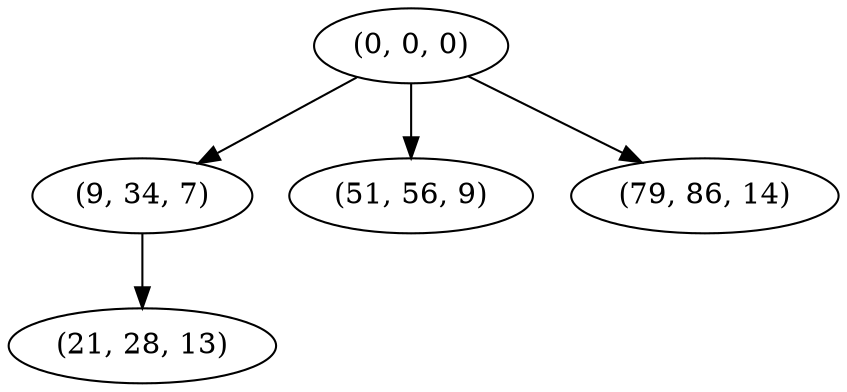 digraph tree {
    "(0, 0, 0)";
    "(9, 34, 7)";
    "(21, 28, 13)";
    "(51, 56, 9)";
    "(79, 86, 14)";
    "(0, 0, 0)" -> "(9, 34, 7)";
    "(0, 0, 0)" -> "(51, 56, 9)";
    "(0, 0, 0)" -> "(79, 86, 14)";
    "(9, 34, 7)" -> "(21, 28, 13)";
}
